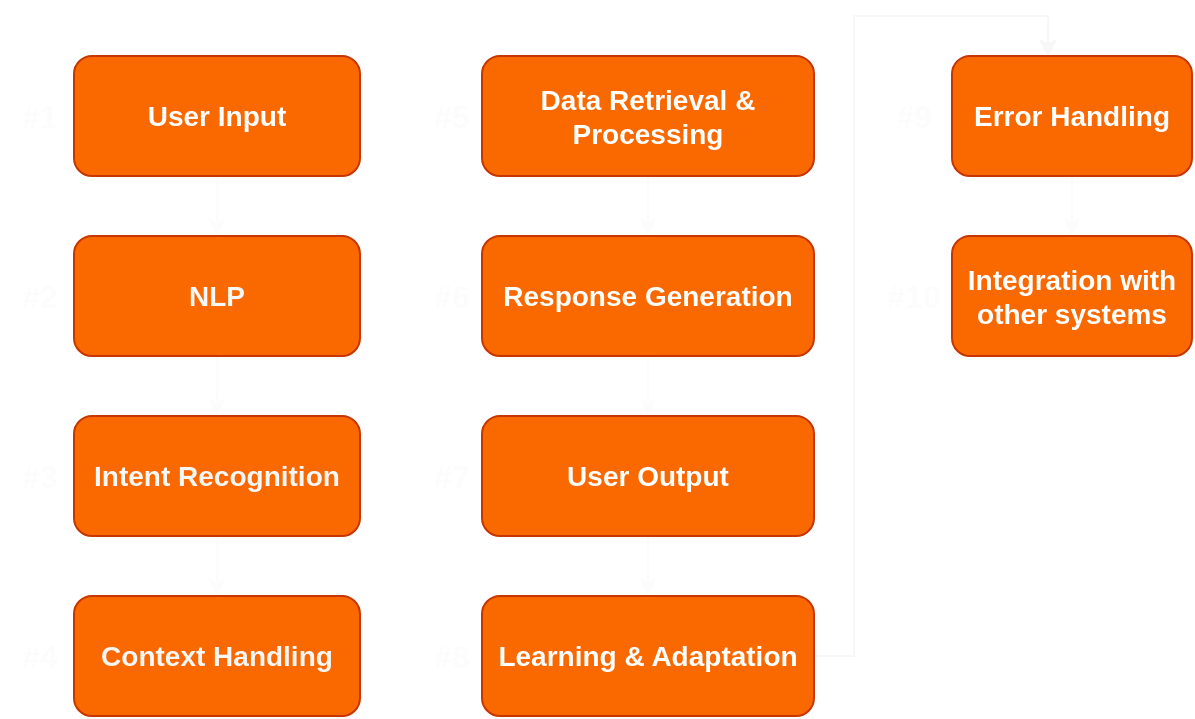 <mxfile version="21.6.8" type="device">
  <diagram name="Page-1" id="r3PX6qRjG6jI2-oFcuKF">
    <mxGraphModel dx="794" dy="470" grid="1" gridSize="10" guides="1" tooltips="1" connect="1" arrows="1" fold="1" page="1" pageScale="1" pageWidth="850" pageHeight="1100" math="0" shadow="0">
      <root>
        <mxCell id="0" />
        <mxCell id="1" parent="0" />
        <mxCell id="x6eyhwx8ocG6MNjuQ-eu-3" value="" style="edgeStyle=orthogonalEdgeStyle;rounded=0;orthogonalLoop=1;jettySize=auto;html=1;strokeColor=#fdfcfc;fontSize=14;" edge="1" parent="1" source="x6eyhwx8ocG6MNjuQ-eu-1" target="x6eyhwx8ocG6MNjuQ-eu-2">
          <mxGeometry relative="1" as="geometry" />
        </mxCell>
        <mxCell id="x6eyhwx8ocG6MNjuQ-eu-1" value="User Input" style="rounded=1;whiteSpace=wrap;html=1;fontStyle=1;fillColor=#fa6800;fontColor=#FFFFFF;strokeColor=#C73500;fontSize=14;" vertex="1" parent="1">
          <mxGeometry x="160" y="80" width="143" height="60" as="geometry" />
        </mxCell>
        <mxCell id="x6eyhwx8ocG6MNjuQ-eu-5" style="edgeStyle=orthogonalEdgeStyle;rounded=0;orthogonalLoop=1;jettySize=auto;html=1;entryX=0.5;entryY=0;entryDx=0;entryDy=0;fontSize=14;strokeColor=#fdfcfc;" edge="1" parent="1" source="x6eyhwx8ocG6MNjuQ-eu-2" target="x6eyhwx8ocG6MNjuQ-eu-4">
          <mxGeometry relative="1" as="geometry" />
        </mxCell>
        <mxCell id="x6eyhwx8ocG6MNjuQ-eu-2" value="NLP" style="whiteSpace=wrap;html=1;rounded=1;fillColor=#fa6800;fontColor=#f8f7f7;strokeColor=#C73500;fontStyle=1;fontSize=14;" vertex="1" parent="1">
          <mxGeometry x="160" y="170" width="143" height="60" as="geometry" />
        </mxCell>
        <mxCell id="x6eyhwx8ocG6MNjuQ-eu-7" value="" style="edgeStyle=orthogonalEdgeStyle;rounded=0;orthogonalLoop=1;jettySize=auto;html=1;fontSize=14;strokeColor=#fdfcfc;" edge="1" parent="1" source="x6eyhwx8ocG6MNjuQ-eu-4" target="x6eyhwx8ocG6MNjuQ-eu-6">
          <mxGeometry relative="1" as="geometry" />
        </mxCell>
        <mxCell id="x6eyhwx8ocG6MNjuQ-eu-4" value="Intent Recognition" style="whiteSpace=wrap;html=1;rounded=1;fillColor=#fa6800;fontColor=#f8f7f7;strokeColor=#C73500;fontStyle=1;fontSize=14;" vertex="1" parent="1">
          <mxGeometry x="160" y="260" width="143" height="60" as="geometry" />
        </mxCell>
        <mxCell id="x6eyhwx8ocG6MNjuQ-eu-18" style="edgeStyle=orthogonalEdgeStyle;rounded=0;orthogonalLoop=1;jettySize=auto;html=1;entryX=0.5;entryY=0;entryDx=0;entryDy=0;fontColor=#fffafa;strokeColor=#FFFFFF;" edge="1" parent="1" source="x6eyhwx8ocG6MNjuQ-eu-6" target="x6eyhwx8ocG6MNjuQ-eu-8">
          <mxGeometry relative="1" as="geometry">
            <Array as="points">
              <mxPoint x="320" y="380" />
              <mxPoint x="320" y="60" />
              <mxPoint x="447" y="60" />
            </Array>
          </mxGeometry>
        </mxCell>
        <mxCell id="x6eyhwx8ocG6MNjuQ-eu-6" value="Context Handling" style="whiteSpace=wrap;html=1;rounded=1;fillColor=#fa6800;fontColor=#f8f7f7;strokeColor=#C73500;fontStyle=1;fontSize=14;" vertex="1" parent="1">
          <mxGeometry x="160" y="350" width="143" height="60" as="geometry" />
        </mxCell>
        <mxCell id="x6eyhwx8ocG6MNjuQ-eu-10" value="" style="edgeStyle=orthogonalEdgeStyle;rounded=0;orthogonalLoop=1;jettySize=auto;html=1;fontSize=14;strokeColor=#fdfcfc;" edge="1" parent="1" source="x6eyhwx8ocG6MNjuQ-eu-8" target="x6eyhwx8ocG6MNjuQ-eu-9">
          <mxGeometry relative="1" as="geometry" />
        </mxCell>
        <mxCell id="x6eyhwx8ocG6MNjuQ-eu-8" value="Data Retrieval &amp;amp; Processing" style="rounded=1;whiteSpace=wrap;html=1;fontStyle=1;fillColor=#fa6800;fontColor=#FFFFFF;strokeColor=#C73500;fontSize=14;" vertex="1" parent="1">
          <mxGeometry x="364" y="80" width="166" height="60" as="geometry" />
        </mxCell>
        <mxCell id="x6eyhwx8ocG6MNjuQ-eu-12" value="" style="edgeStyle=orthogonalEdgeStyle;rounded=0;orthogonalLoop=1;jettySize=auto;html=1;fontSize=14;strokeColor=#fdfcfc;" edge="1" parent="1" source="x6eyhwx8ocG6MNjuQ-eu-9" target="x6eyhwx8ocG6MNjuQ-eu-11">
          <mxGeometry relative="1" as="geometry" />
        </mxCell>
        <mxCell id="x6eyhwx8ocG6MNjuQ-eu-9" value="Response Generation" style="rounded=1;whiteSpace=wrap;html=1;fontStyle=1;fillColor=#fa6800;fontColor=#FFFFFF;strokeColor=#C73500;fontSize=14;" vertex="1" parent="1">
          <mxGeometry x="364" y="170" width="166" height="60" as="geometry" />
        </mxCell>
        <mxCell id="x6eyhwx8ocG6MNjuQ-eu-14" value="" style="edgeStyle=orthogonalEdgeStyle;rounded=0;orthogonalLoop=1;jettySize=auto;html=1;fontSize=14;strokeColor=#fdfcfc;" edge="1" parent="1" source="x6eyhwx8ocG6MNjuQ-eu-11" target="x6eyhwx8ocG6MNjuQ-eu-13">
          <mxGeometry relative="1" as="geometry" />
        </mxCell>
        <mxCell id="x6eyhwx8ocG6MNjuQ-eu-11" value="User Output" style="rounded=1;whiteSpace=wrap;html=1;fontStyle=1;fillColor=#fa6800;fontColor=#FFFFFF;strokeColor=#C73500;fontSize=14;" vertex="1" parent="1">
          <mxGeometry x="364" y="260" width="166" height="60" as="geometry" />
        </mxCell>
        <mxCell id="x6eyhwx8ocG6MNjuQ-eu-19" style="edgeStyle=orthogonalEdgeStyle;rounded=0;orthogonalLoop=1;jettySize=auto;html=1;entryX=0.4;entryY=0.011;entryDx=0;entryDy=0;entryPerimeter=0;fontColor=#fffafa;strokeColor=#f8f7f7;" edge="1" parent="1" source="x6eyhwx8ocG6MNjuQ-eu-13" target="x6eyhwx8ocG6MNjuQ-eu-15">
          <mxGeometry relative="1" as="geometry">
            <Array as="points">
              <mxPoint x="550" y="380" />
              <mxPoint x="550" y="60" />
              <mxPoint x="647" y="60" />
            </Array>
          </mxGeometry>
        </mxCell>
        <mxCell id="x6eyhwx8ocG6MNjuQ-eu-13" value="Learning &amp;amp; Adaptation" style="rounded=1;whiteSpace=wrap;html=1;fontStyle=1;fillColor=#fa6800;fontColor=#FFFFFF;strokeColor=#C73500;fontSize=14;" vertex="1" parent="1">
          <mxGeometry x="364" y="350" width="166" height="60" as="geometry" />
        </mxCell>
        <mxCell id="x6eyhwx8ocG6MNjuQ-eu-17" value="" style="edgeStyle=orthogonalEdgeStyle;rounded=0;orthogonalLoop=1;jettySize=auto;html=1;fontSize=14;strokeColor=#fdfcfc;" edge="1" parent="1" source="x6eyhwx8ocG6MNjuQ-eu-15" target="x6eyhwx8ocG6MNjuQ-eu-16">
          <mxGeometry relative="1" as="geometry" />
        </mxCell>
        <mxCell id="x6eyhwx8ocG6MNjuQ-eu-15" value="Error Handling" style="rounded=1;whiteSpace=wrap;html=1;fontStyle=1;fillColor=#fa6800;fontColor=#FFFFFF;strokeColor=#C73500;fontSize=14;" vertex="1" parent="1">
          <mxGeometry x="599" y="80" width="120" height="60" as="geometry" />
        </mxCell>
        <mxCell id="x6eyhwx8ocG6MNjuQ-eu-16" value="Integration with other systems" style="rounded=1;whiteSpace=wrap;html=1;fontStyle=1;fillColor=#fa6800;fontColor=#FFFFFF;strokeColor=#C73500;fontSize=14;" vertex="1" parent="1">
          <mxGeometry x="599" y="170" width="120" height="60" as="geometry" />
        </mxCell>
        <mxCell id="x6eyhwx8ocG6MNjuQ-eu-20" value="&lt;b&gt;&lt;font style=&quot;font-size: 16px;&quot;&gt;#1&lt;/font&gt;&lt;/b&gt;" style="text;html=1;strokeColor=none;fillColor=none;align=center;verticalAlign=middle;whiteSpace=wrap;rounded=0;fontColor=#fdfcfc;" vertex="1" parent="1">
          <mxGeometry x="123" y="95" width="40" height="30" as="geometry" />
        </mxCell>
        <mxCell id="x6eyhwx8ocG6MNjuQ-eu-21" value="&lt;b&gt;&lt;font style=&quot;font-size: 16px;&quot;&gt;#2&lt;/font&gt;&lt;/b&gt;" style="text;html=1;strokeColor=none;fillColor=none;align=center;verticalAlign=middle;whiteSpace=wrap;rounded=0;fontColor=#fdfcfc;" vertex="1" parent="1">
          <mxGeometry x="123" y="185" width="40" height="30" as="geometry" />
        </mxCell>
        <mxCell id="x6eyhwx8ocG6MNjuQ-eu-22" value="&lt;b&gt;&lt;font style=&quot;font-size: 16px;&quot;&gt;#3&lt;/font&gt;&lt;/b&gt;" style="text;html=1;strokeColor=none;fillColor=none;align=center;verticalAlign=middle;whiteSpace=wrap;rounded=0;fontColor=#fdfcfc;" vertex="1" parent="1">
          <mxGeometry x="123" y="275" width="40" height="30" as="geometry" />
        </mxCell>
        <mxCell id="x6eyhwx8ocG6MNjuQ-eu-23" value="&lt;b&gt;&lt;font style=&quot;font-size: 16px;&quot;&gt;#4&lt;/font&gt;&lt;/b&gt;" style="text;html=1;strokeColor=none;fillColor=none;align=center;verticalAlign=middle;whiteSpace=wrap;rounded=0;fontColor=#fdfcfc;" vertex="1" parent="1">
          <mxGeometry x="123" y="365" width="40" height="30" as="geometry" />
        </mxCell>
        <mxCell id="x6eyhwx8ocG6MNjuQ-eu-24" value="&lt;b&gt;&lt;font style=&quot;font-size: 16px;&quot;&gt;#5&lt;/font&gt;&lt;/b&gt;" style="text;html=1;strokeColor=none;fillColor=none;align=center;verticalAlign=middle;whiteSpace=wrap;rounded=0;fontColor=#fdfcfc;" vertex="1" parent="1">
          <mxGeometry x="329" y="95" width="40" height="30" as="geometry" />
        </mxCell>
        <mxCell id="x6eyhwx8ocG6MNjuQ-eu-25" value="&lt;b&gt;&lt;font style=&quot;font-size: 16px;&quot;&gt;#6&lt;/font&gt;&lt;/b&gt;" style="text;html=1;strokeColor=none;fillColor=none;align=center;verticalAlign=middle;whiteSpace=wrap;rounded=0;fontColor=#fdfcfc;" vertex="1" parent="1">
          <mxGeometry x="329" y="185" width="40" height="30" as="geometry" />
        </mxCell>
        <mxCell id="x6eyhwx8ocG6MNjuQ-eu-26" value="&lt;b&gt;&lt;font style=&quot;font-size: 16px;&quot;&gt;#7&lt;/font&gt;&lt;/b&gt;" style="text;html=1;strokeColor=none;fillColor=none;align=center;verticalAlign=middle;whiteSpace=wrap;rounded=0;fontColor=#fdfcfc;" vertex="1" parent="1">
          <mxGeometry x="329" y="275" width="40" height="30" as="geometry" />
        </mxCell>
        <mxCell id="x6eyhwx8ocG6MNjuQ-eu-27" value="&lt;b&gt;&lt;font style=&quot;font-size: 16px;&quot;&gt;#8&lt;/font&gt;&lt;/b&gt;" style="text;html=1;strokeColor=none;fillColor=none;align=center;verticalAlign=middle;whiteSpace=wrap;rounded=0;fontColor=#fdfcfc;" vertex="1" parent="1">
          <mxGeometry x="329" y="365" width="40" height="30" as="geometry" />
        </mxCell>
        <mxCell id="x6eyhwx8ocG6MNjuQ-eu-28" value="&lt;b&gt;&lt;font style=&quot;font-size: 16px;&quot;&gt;#9&lt;/font&gt;&lt;/b&gt;" style="text;html=1;strokeColor=none;fillColor=none;align=center;verticalAlign=middle;whiteSpace=wrap;rounded=0;fontColor=#fdfcfc;" vertex="1" parent="1">
          <mxGeometry x="560" y="95" width="40" height="30" as="geometry" />
        </mxCell>
        <mxCell id="x6eyhwx8ocG6MNjuQ-eu-29" value="&lt;b&gt;&lt;font style=&quot;font-size: 16px;&quot;&gt;#10&lt;/font&gt;&lt;/b&gt;" style="text;html=1;strokeColor=none;fillColor=none;align=center;verticalAlign=middle;whiteSpace=wrap;rounded=0;fontColor=#fdfcfc;" vertex="1" parent="1">
          <mxGeometry x="560" y="185" width="40" height="30" as="geometry" />
        </mxCell>
      </root>
    </mxGraphModel>
  </diagram>
</mxfile>
